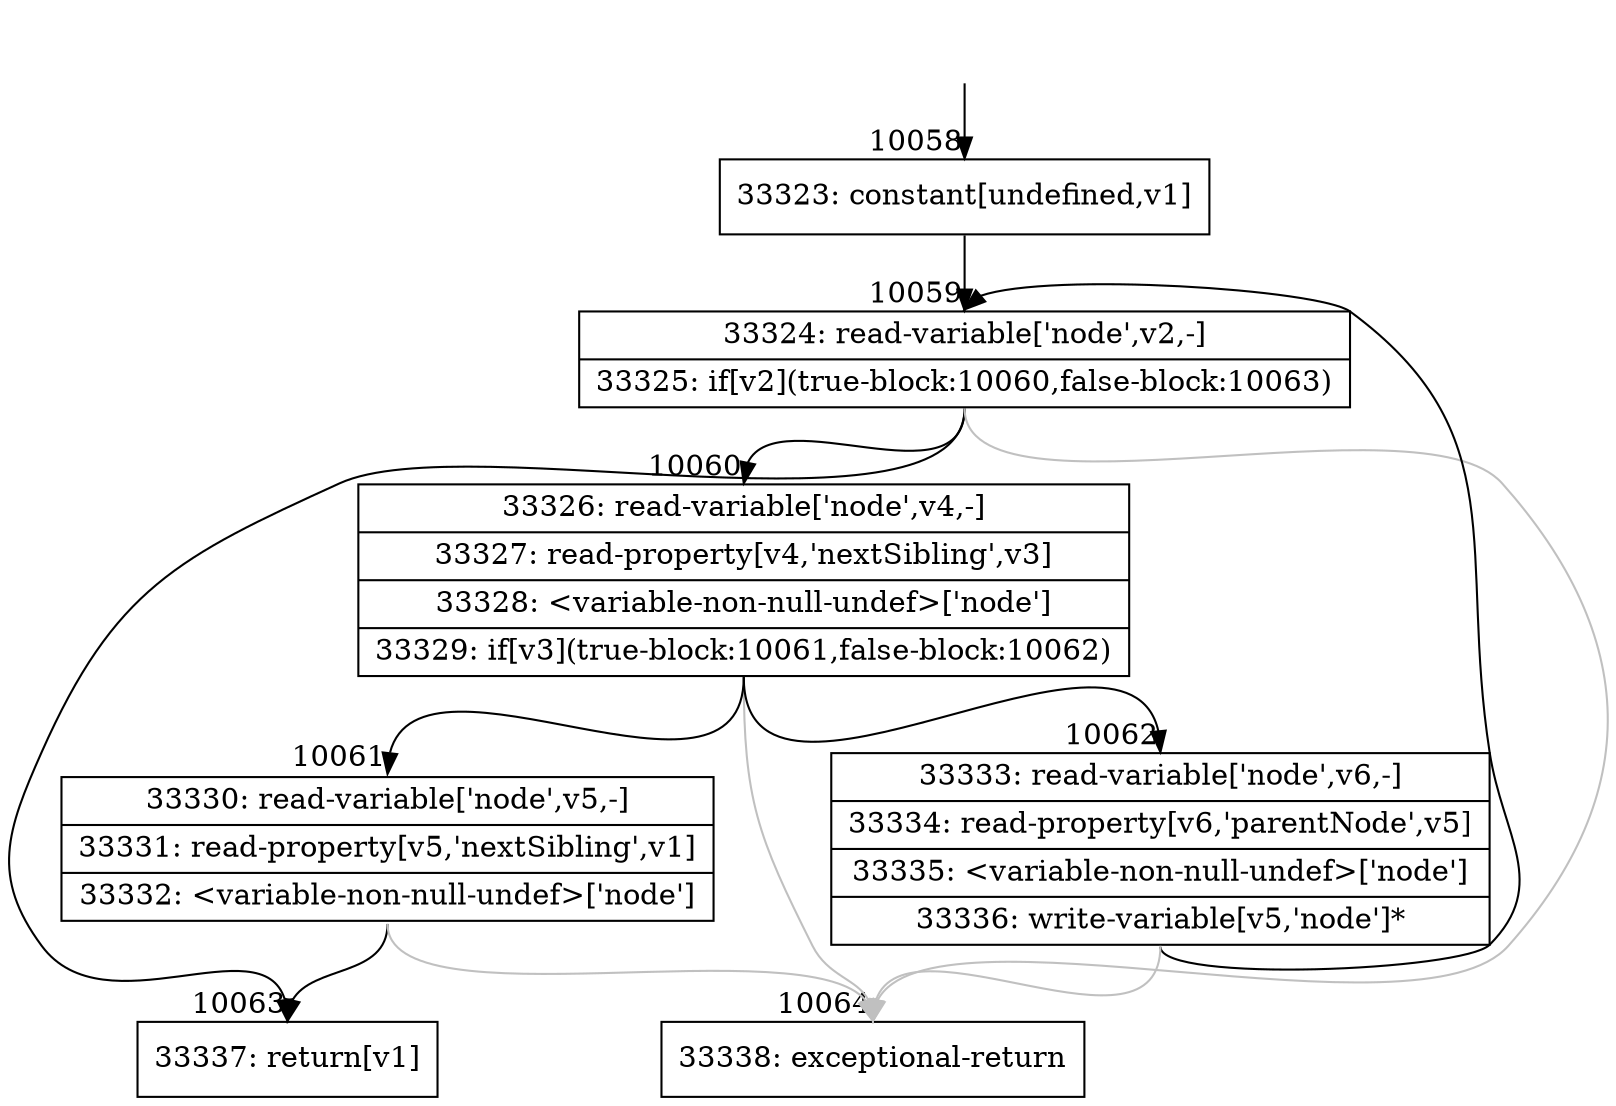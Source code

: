digraph {
rankdir="TD"
BB_entry753[shape=none,label=""];
BB_entry753 -> BB10058 [tailport=s, headport=n, headlabel="    10058"]
BB10058 [shape=record label="{33323: constant[undefined,v1]}" ] 
BB10058 -> BB10059 [tailport=s, headport=n, headlabel="      10059"]
BB10059 [shape=record label="{33324: read-variable['node',v2,-]|33325: if[v2](true-block:10060,false-block:10063)}" ] 
BB10059 -> BB10060 [tailport=s, headport=n, headlabel="      10060"]
BB10059 -> BB10063 [tailport=s, headport=n, headlabel="      10063"]
BB10059 -> BB10064 [tailport=s, headport=n, color=gray, headlabel="      10064"]
BB10060 [shape=record label="{33326: read-variable['node',v4,-]|33327: read-property[v4,'nextSibling',v3]|33328: \<variable-non-null-undef\>['node']|33329: if[v3](true-block:10061,false-block:10062)}" ] 
BB10060 -> BB10061 [tailport=s, headport=n, headlabel="      10061"]
BB10060 -> BB10062 [tailport=s, headport=n, headlabel="      10062"]
BB10060 -> BB10064 [tailport=s, headport=n, color=gray]
BB10061 [shape=record label="{33330: read-variable['node',v5,-]|33331: read-property[v5,'nextSibling',v1]|33332: \<variable-non-null-undef\>['node']}" ] 
BB10061 -> BB10063 [tailport=s, headport=n]
BB10061 -> BB10064 [tailport=s, headport=n, color=gray]
BB10062 [shape=record label="{33333: read-variable['node',v6,-]|33334: read-property[v6,'parentNode',v5]|33335: \<variable-non-null-undef\>['node']|33336: write-variable[v5,'node']*}" ] 
BB10062 -> BB10059 [tailport=s, headport=n]
BB10062 -> BB10064 [tailport=s, headport=n, color=gray]
BB10063 [shape=record label="{33337: return[v1]}" ] 
BB10064 [shape=record label="{33338: exceptional-return}" ] 
//#$~ 18032
}

